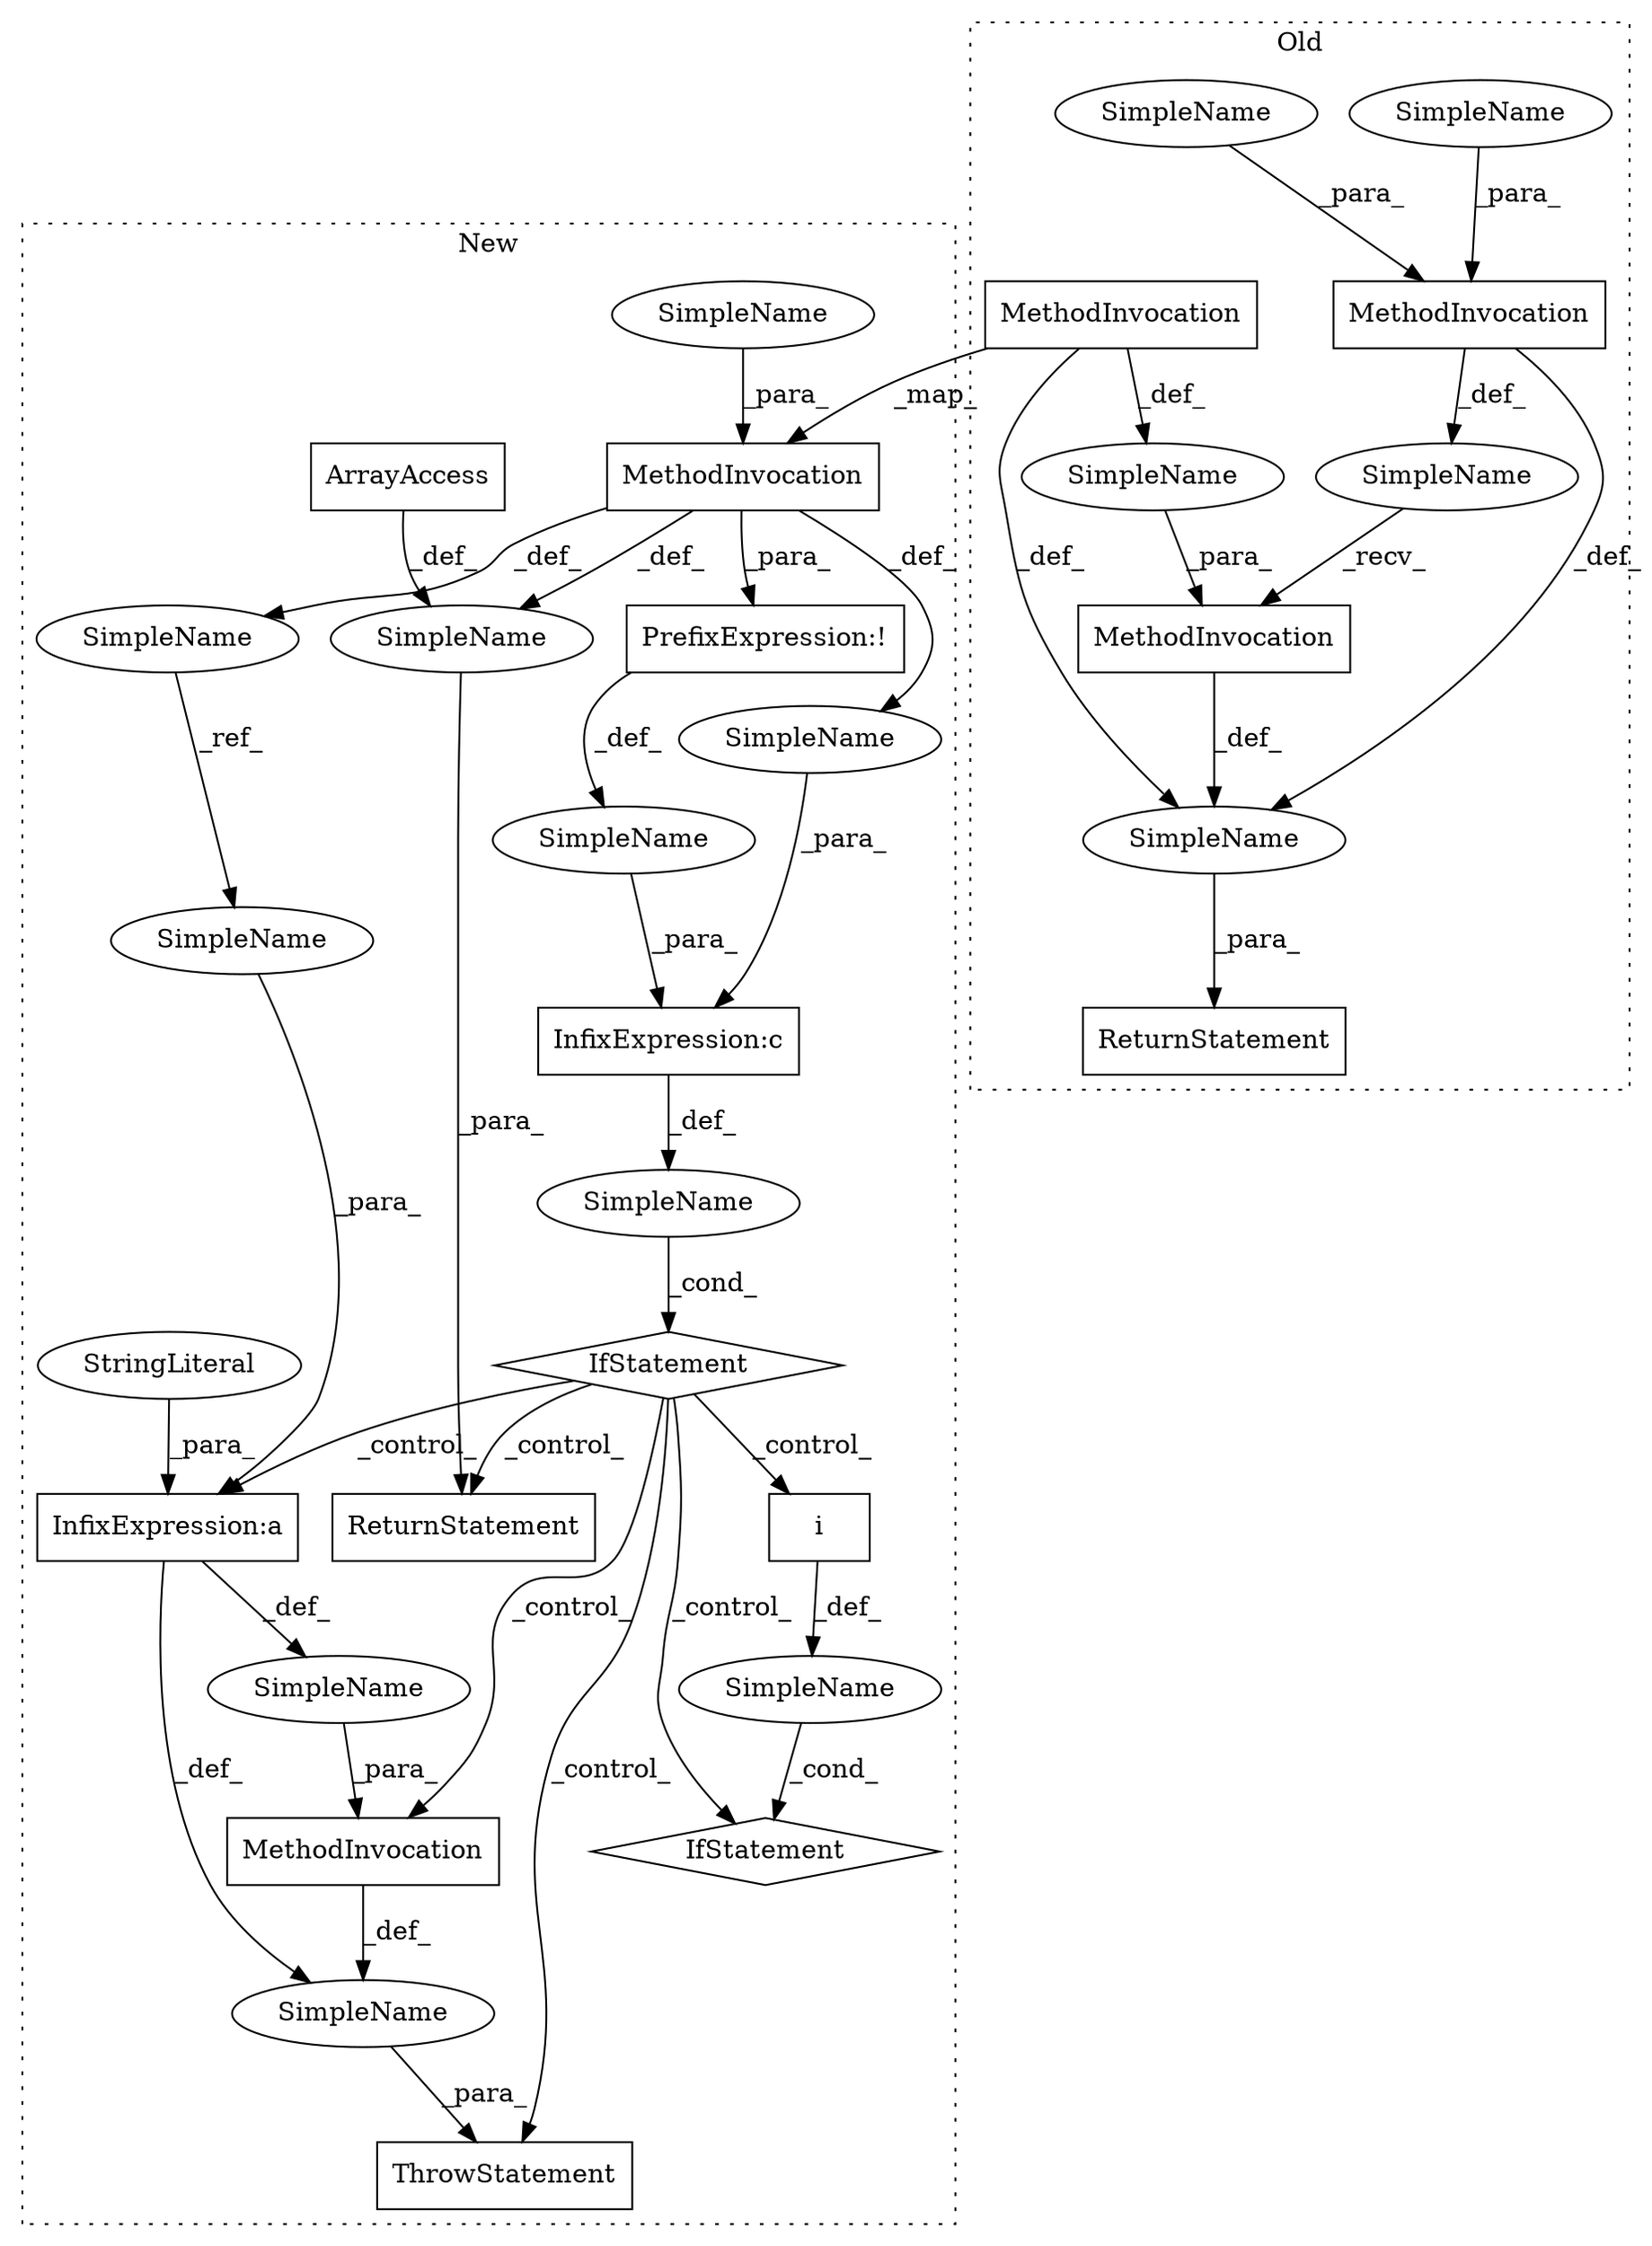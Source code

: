 digraph G {
subgraph cluster0 {
4 [label="MethodInvocation" a="32" s="1602,1618" l="11,1" shape="box"];
5 [label="MethodInvocation" a="32" s="1561,1585" l="6,1" shape="box"];
6 [label="MethodInvocation" a="32" s="1587,1626" l="9,1" shape="box"];
10 [label="ReturnStatement" a="41" s="1554" l="7" shape="box"];
16 [label="SimpleName" a="42" s="" l="" shape="ellipse"];
19 [label="SimpleName" a="42" s="1581" l="4" shape="ellipse"];
20 [label="SimpleName" a="42" s="" l="" shape="ellipse"];
23 [label="SimpleName" a="42" s="1567" l="13" shape="ellipse"];
24 [label="SimpleName" a="42" s="" l="" shape="ellipse"];
label = "Old";
style="dotted";
}
subgraph cluster1 {
1 [label="ArrayAccess" a="2" s="2601,2624" l="7,1" shape="box"];
2 [label="IfStatement" a="25" s="2418,2461" l="4,2" shape="diamond"];
3 [label="IfStatement" a="25" s="2551,2585" l="8,2" shape="diamond"];
7 [label="MethodInvocation" a="32" s="2395,2411" l="11,1" shape="box"];
8 [label="MethodInvocation" a="32" s="2477,2538" l="11,1" shape="box"];
9 [label="ReturnStatement" a="41" s="2637" l="7" shape="box"];
11 [label="SimpleName" a="42" s="" l="" shape="ellipse"];
12 [label="SimpleName" a="42" s="" l="" shape="ellipse"];
13 [label="SimpleName" a="42" s="2324" l="5" shape="ellipse"];
14 [label="SimpleName" a="42" s="2533" l="5" shape="ellipse"];
15 [label="SimpleName" a="42" s="" l="" shape="ellipse"];
17 [label="SimpleName" a="42" s="2389" l="5" shape="ellipse"];
18 [label="SimpleName" a="42" s="" l="" shape="ellipse"];
21 [label="SimpleName" a="42" s="" l="" shape="ellipse"];
22 [label="SimpleName" a="42" s="" l="" shape="ellipse"];
25 [label="SimpleName" a="42" s="" l="" shape="ellipse"];
26 [label="StringLiteral" a="45" s="2488" l="42" shape="ellipse"];
27 [label="ThrowStatement" a="53" s="2471" l="6" shape="box"];
28 [label="i" a="105" s="2559" l="26" shape="box"];
29 [label="PrefixExpression:!" a="38" s="2422" l="1" shape="box"];
30 [label="InfixExpression:a" a="27" s="2530" l="3" shape="box"];
31 [label="InfixExpression:c" a="27" s="2440" l="4" shape="box"];
label = "New";
style="dotted";
}
1 -> 18 [label="_def_"];
2 -> 30 [label="_control_"];
2 -> 3 [label="_control_"];
2 -> 8 [label="_control_"];
2 -> 9 [label="_control_"];
2 -> 27 [label="_control_"];
2 -> 28 [label="_control_"];
4 -> 24 [label="_def_"];
4 -> 7 [label="_map_"];
4 -> 16 [label="_def_"];
5 -> 16 [label="_def_"];
5 -> 20 [label="_def_"];
6 -> 16 [label="_def_"];
7 -> 18 [label="_def_"];
7 -> 21 [label="_def_"];
7 -> 29 [label="_para_"];
7 -> 17 [label="_def_"];
8 -> 12 [label="_def_"];
11 -> 8 [label="_para_"];
12 -> 27 [label="_para_"];
13 -> 7 [label="_para_"];
14 -> 30 [label="_para_"];
15 -> 3 [label="_cond_"];
16 -> 10 [label="_para_"];
17 -> 14 [label="_ref_"];
18 -> 9 [label="_para_"];
19 -> 5 [label="_para_"];
20 -> 6 [label="_recv_"];
21 -> 31 [label="_para_"];
22 -> 31 [label="_para_"];
23 -> 5 [label="_para_"];
24 -> 6 [label="_para_"];
25 -> 2 [label="_cond_"];
26 -> 30 [label="_para_"];
28 -> 15 [label="_def_"];
29 -> 22 [label="_def_"];
30 -> 12 [label="_def_"];
30 -> 11 [label="_def_"];
31 -> 25 [label="_def_"];
}